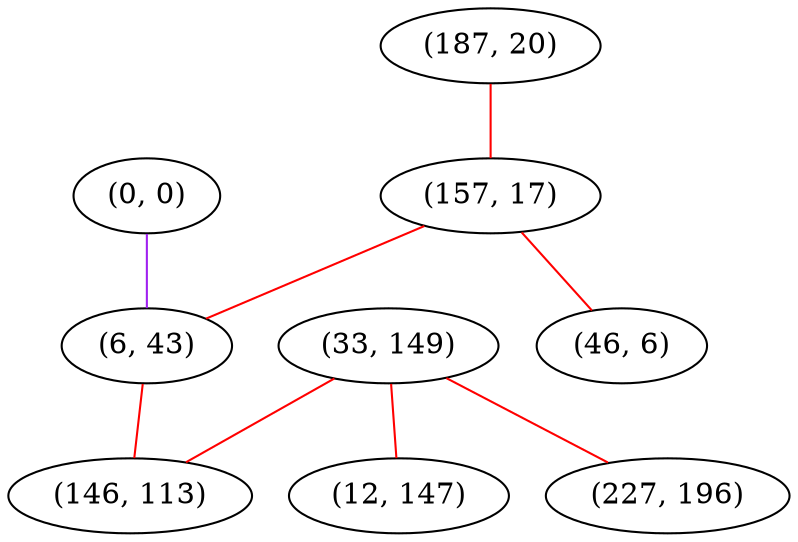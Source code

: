 graph "" {
"(33, 149)";
"(0, 0)";
"(187, 20)";
"(157, 17)";
"(6, 43)";
"(146, 113)";
"(46, 6)";
"(12, 147)";
"(227, 196)";
"(33, 149)" -- "(227, 196)"  [color=red, key=0, weight=1];
"(33, 149)" -- "(146, 113)"  [color=red, key=0, weight=1];
"(33, 149)" -- "(12, 147)"  [color=red, key=0, weight=1];
"(0, 0)" -- "(6, 43)"  [color=purple, key=0, weight=4];
"(187, 20)" -- "(157, 17)"  [color=red, key=0, weight=1];
"(157, 17)" -- "(6, 43)"  [color=red, key=0, weight=1];
"(157, 17)" -- "(46, 6)"  [color=red, key=0, weight=1];
"(6, 43)" -- "(146, 113)"  [color=red, key=0, weight=1];
}
